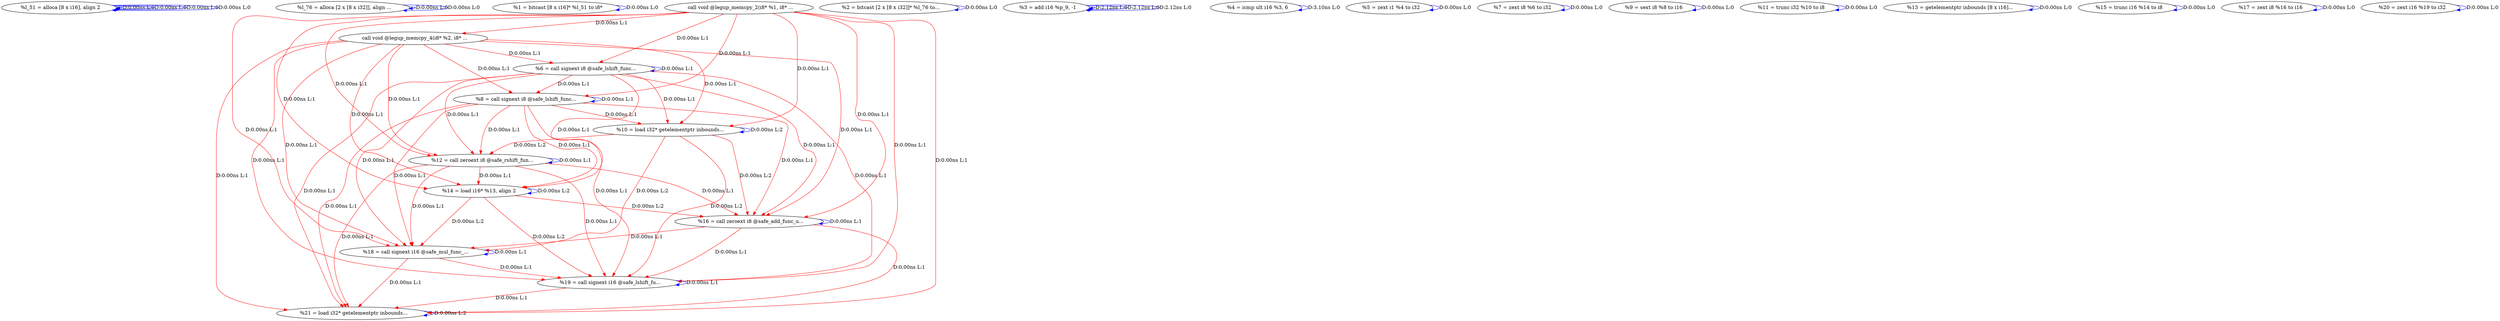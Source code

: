digraph {
Node0x2bd5ff0[label="  %l_51 = alloca [8 x i16], align 2"];
Node0x2bd5ff0 -> Node0x2bd5ff0[label="D:0.00ns L:0",color=blue];
Node0x2bd5ff0 -> Node0x2bd5ff0[label="D:0.00ns L:0",color=blue];
Node0x2bd5ff0 -> Node0x2bd5ff0[label="D:0.00ns L:0",color=blue];
Node0x2bd5ff0 -> Node0x2bd5ff0[label="D:0.00ns L:0",color=blue];
Node0x2bd64e0[label="  %l_76 = alloca [2 x [8 x i32]], align ..."];
Node0x2bd64e0 -> Node0x2bd64e0[label="D:0.00ns L:0",color=blue];
Node0x2bd64e0 -> Node0x2bd64e0[label="D:0.00ns L:0",color=blue];
Node0x2bd6620[label="  %1 = bitcast [8 x i16]* %l_51 to i8*"];
Node0x2bd6620 -> Node0x2bd6620[label="D:0.00ns L:0",color=blue];
Node0x2bd68c0[label="  call void @legup_memcpy_4(i8* %2, i8* ..."];
Node0x2bd6700[label="  call void @legup_memcpy_2(i8* %1, i8* ..."];
Node0x2bd6700 -> Node0x2bd68c0[label="D:0.00ns L:1",color=red];
Node0x2bd6d20[label="  %6 = call signext i8 @safe_lshift_func..."];
Node0x2bd6700 -> Node0x2bd6d20[label="D:0.00ns L:1",color=red];
Node0x2bd6ee0[label="  %8 = call signext i8 @safe_lshift_func..."];
Node0x2bd6700 -> Node0x2bd6ee0[label="D:0.00ns L:1",color=red];
Node0x2bd70a0[label="  %10 = load i32* getelementptr inbounds..."];
Node0x2bd6700 -> Node0x2bd70a0[label="D:0.00ns L:1",color=red];
Node0x2bd7260[label="  %12 = call zeroext i8 @safe_rshift_fun..."];
Node0x2bd6700 -> Node0x2bd7260[label="D:0.00ns L:1",color=red];
Node0x2bd7420[label="  %14 = load i16* %13, align 2"];
Node0x2bd6700 -> Node0x2bd7420[label="D:0.00ns L:1",color=red];
Node0x2bd75e0[label="  %16 = call zeroext i8 @safe_add_func_u..."];
Node0x2bd6700 -> Node0x2bd75e0[label="D:0.00ns L:1",color=red];
Node0x2bd77a0[label="  %18 = call signext i16 @safe_mul_func_..."];
Node0x2bd6700 -> Node0x2bd77a0[label="D:0.00ns L:1",color=red];
Node0x2bd7880[label="  %19 = call signext i16 @safe_lshift_fu..."];
Node0x2bd6700 -> Node0x2bd7880[label="D:0.00ns L:1",color=red];
Node0x2bd7a40[label="  %21 = load i32* getelementptr inbounds..."];
Node0x2bd6700 -> Node0x2bd7a40[label="D:0.00ns L:1",color=red];
Node0x2bd67e0[label="  %2 = bitcast [2 x [8 x i32]]* %l_76 to..."];
Node0x2bd67e0 -> Node0x2bd67e0[label="D:0.00ns L:0",color=blue];
Node0x2bd68c0 -> Node0x2bd6d20[label="D:0.00ns L:1",color=red];
Node0x2bd68c0 -> Node0x2bd6ee0[label="D:0.00ns L:1",color=red];
Node0x2bd68c0 -> Node0x2bd70a0[label="D:0.00ns L:1",color=red];
Node0x2bd68c0 -> Node0x2bd7260[label="D:0.00ns L:1",color=red];
Node0x2bd68c0 -> Node0x2bd7420[label="D:0.00ns L:1",color=red];
Node0x2bd68c0 -> Node0x2bd75e0[label="D:0.00ns L:1",color=red];
Node0x2bd68c0 -> Node0x2bd77a0[label="D:0.00ns L:1",color=red];
Node0x2bd68c0 -> Node0x2bd7880[label="D:0.00ns L:1",color=red];
Node0x2bd68c0 -> Node0x2bd7a40[label="D:0.00ns L:1",color=red];
Node0x2bd69a0[label="  %3 = add i16 %p_9, -1"];
Node0x2bd69a0 -> Node0x2bd69a0[label="D:2.12ns L:0",color=blue];
Node0x2bd69a0 -> Node0x2bd69a0[label="D:2.12ns L:0",color=blue];
Node0x2bd69a0 -> Node0x2bd69a0[label="D:2.12ns L:0",color=blue];
Node0x2bd6b10[label="  %4 = icmp ult i16 %3, 6"];
Node0x2bd6b10 -> Node0x2bd6b10[label="D:3.10ns L:0",color=blue];
Node0x2bd6c40[label="  %5 = zext i1 %4 to i32"];
Node0x2bd6c40 -> Node0x2bd6c40[label="D:0.00ns L:0",color=blue];
Node0x2bd6d20 -> Node0x2bd6d20[label="D:0.00ns L:1",color=blue];
Node0x2bd6d20 -> Node0x2bd6ee0[label="D:0.00ns L:1",color=red];
Node0x2bd6d20 -> Node0x2bd70a0[label="D:0.00ns L:1",color=red];
Node0x2bd6d20 -> Node0x2bd7260[label="D:0.00ns L:1",color=red];
Node0x2bd6d20 -> Node0x2bd7420[label="D:0.00ns L:1",color=red];
Node0x2bd6d20 -> Node0x2bd75e0[label="D:0.00ns L:1",color=red];
Node0x2bd6d20 -> Node0x2bd77a0[label="D:0.00ns L:1",color=red];
Node0x2bd6d20 -> Node0x2bd7880[label="D:0.00ns L:1",color=red];
Node0x2bd6d20 -> Node0x2bd7a40[label="D:0.00ns L:1",color=red];
Node0x2bd6e00[label="  %7 = zext i8 %6 to i32"];
Node0x2bd6e00 -> Node0x2bd6e00[label="D:0.00ns L:0",color=blue];
Node0x2bd6ee0 -> Node0x2bd6ee0[label="D:0.00ns L:1",color=blue];
Node0x2bd6ee0 -> Node0x2bd70a0[label="D:0.00ns L:1",color=red];
Node0x2bd6ee0 -> Node0x2bd7260[label="D:0.00ns L:1",color=red];
Node0x2bd6ee0 -> Node0x2bd7420[label="D:0.00ns L:1",color=red];
Node0x2bd6ee0 -> Node0x2bd75e0[label="D:0.00ns L:1",color=red];
Node0x2bd6ee0 -> Node0x2bd77a0[label="D:0.00ns L:1",color=red];
Node0x2bd6ee0 -> Node0x2bd7880[label="D:0.00ns L:1",color=red];
Node0x2bd6ee0 -> Node0x2bd7a40[label="D:0.00ns L:1",color=red];
Node0x2bd6fc0[label="  %9 = sext i8 %8 to i16"];
Node0x2bd6fc0 -> Node0x2bd6fc0[label="D:0.00ns L:0",color=blue];
Node0x2bd70a0 -> Node0x2bd70a0[label="D:0.00ns L:2",color=blue];
Node0x2bd70a0 -> Node0x2bd7260[label="D:0.00ns L:2",color=red];
Node0x2bd70a0 -> Node0x2bd75e0[label="D:0.00ns L:2",color=red];
Node0x2bd70a0 -> Node0x2bd77a0[label="D:0.00ns L:2",color=red];
Node0x2bd70a0 -> Node0x2bd7880[label="D:0.00ns L:2",color=red];
Node0x2bd7180[label="  %11 = trunc i32 %10 to i8"];
Node0x2bd7180 -> Node0x2bd7180[label="D:0.00ns L:0",color=blue];
Node0x2bd7260 -> Node0x2bd7260[label="D:0.00ns L:1",color=blue];
Node0x2bd7260 -> Node0x2bd7420[label="D:0.00ns L:1",color=red];
Node0x2bd7260 -> Node0x2bd75e0[label="D:0.00ns L:1",color=red];
Node0x2bd7260 -> Node0x2bd77a0[label="D:0.00ns L:1",color=red];
Node0x2bd7260 -> Node0x2bd7880[label="D:0.00ns L:1",color=red];
Node0x2bd7260 -> Node0x2bd7a40[label="D:0.00ns L:1",color=red];
Node0x2bd7340[label="  %13 = getelementptr inbounds [8 x i16]..."];
Node0x2bd7340 -> Node0x2bd7340[label="D:0.00ns L:0",color=blue];
Node0x2bd7420 -> Node0x2bd7420[label="D:0.00ns L:2",color=blue];
Node0x2bd7420 -> Node0x2bd75e0[label="D:0.00ns L:2",color=red];
Node0x2bd7420 -> Node0x2bd77a0[label="D:0.00ns L:2",color=red];
Node0x2bd7420 -> Node0x2bd7880[label="D:0.00ns L:2",color=red];
Node0x2bd7500[label="  %15 = trunc i16 %14 to i8"];
Node0x2bd7500 -> Node0x2bd7500[label="D:0.00ns L:0",color=blue];
Node0x2bd75e0 -> Node0x2bd75e0[label="D:0.00ns L:1",color=blue];
Node0x2bd75e0 -> Node0x2bd77a0[label="D:0.00ns L:1",color=red];
Node0x2bd75e0 -> Node0x2bd7880[label="D:0.00ns L:1",color=red];
Node0x2bd75e0 -> Node0x2bd7a40[label="D:0.00ns L:1",color=red];
Node0x2bd76c0[label="  %17 = zext i8 %16 to i16"];
Node0x2bd76c0 -> Node0x2bd76c0[label="D:0.00ns L:0",color=blue];
Node0x2bd77a0 -> Node0x2bd77a0[label="D:0.00ns L:1",color=blue];
Node0x2bd77a0 -> Node0x2bd7880[label="D:0.00ns L:1",color=red];
Node0x2bd77a0 -> Node0x2bd7a40[label="D:0.00ns L:1",color=red];
Node0x2bd7880 -> Node0x2bd7880[label="D:0.00ns L:1",color=blue];
Node0x2bd7880 -> Node0x2bd7a40[label="D:0.00ns L:1",color=red];
Node0x2bd7960[label="  %20 = zext i16 %19 to i32"];
Node0x2bd7960 -> Node0x2bd7960[label="D:0.00ns L:0",color=blue];
Node0x2bd7a40 -> Node0x2bd7a40[label="D:0.00ns L:2",color=blue];
}
